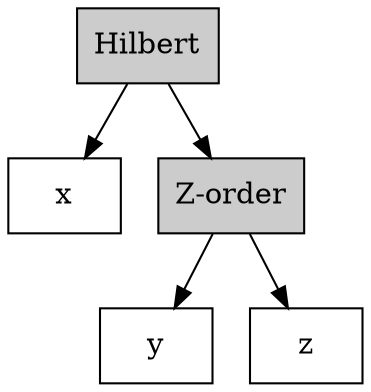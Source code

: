 digraph G {
  node [ shape="rectangle" style="filled" fillcolor="#FFFFFF" ]

  H0 -> x
  H0 -> Z1
  Z1 -> y
  Z1 -> z

  H0 [ label="Hilbert" fillcolor="#CCCCCC" ]
  Z1 [ label="Z-order" fillcolor="#CCCCCC" ]
}
